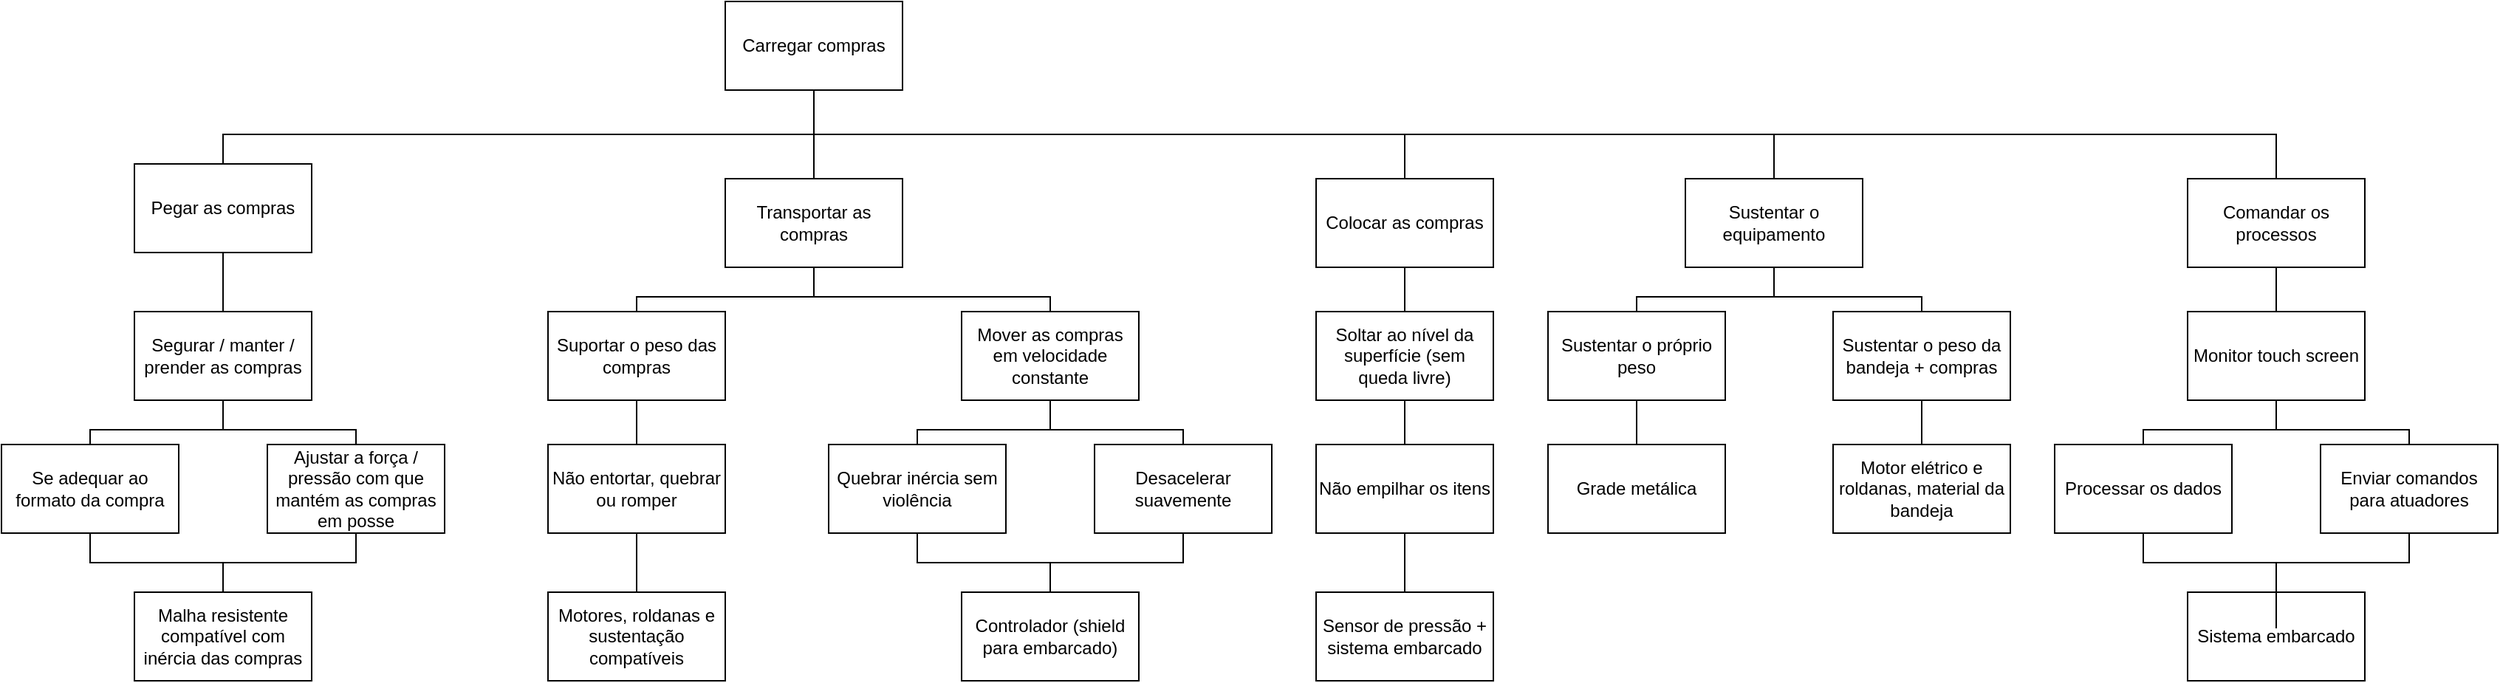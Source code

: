 <mxfile version="15.5.5" type="device"><diagram id="YioEqXRqpF0_OR5a9dhR" name="Page-1"><mxGraphModel dx="2771" dy="804" grid="1" gridSize="10" guides="1" tooltips="1" connect="1" arrows="1" fold="1" page="1" pageScale="1" pageWidth="827" pageHeight="1169" math="0" shadow="0"><root><mxCell id="0"/><mxCell id="1" parent="0"/><mxCell id="7KhEmu7wDIEMzeTXvchu-2" style="edgeStyle=orthogonalEdgeStyle;rounded=0;orthogonalLoop=1;jettySize=auto;html=1;entryX=0.5;entryY=0;entryDx=0;entryDy=0;endArrow=none;endFill=0;" edge="1" parent="1" source="u6u9aksbNFqsXv9Qiak8-1" target="7KhEmu7wDIEMzeTXvchu-1"><mxGeometry relative="1" as="geometry"><Array as="points"><mxPoint x="330" y="270"/><mxPoint x="980" y="270"/></Array></mxGeometry></mxCell><mxCell id="7KhEmu7wDIEMzeTXvchu-8" style="edgeStyle=orthogonalEdgeStyle;rounded=0;orthogonalLoop=1;jettySize=auto;html=1;entryX=0.5;entryY=0;entryDx=0;entryDy=0;endArrow=none;endFill=0;exitX=0.5;exitY=1;exitDx=0;exitDy=0;" edge="1" parent="1" source="u6u9aksbNFqsXv9Qiak8-1" target="7KhEmu7wDIEMzeTXvchu-7"><mxGeometry relative="1" as="geometry"/></mxCell><mxCell id="u6u9aksbNFqsXv9Qiak8-1" value="Carregar compras" style="whiteSpace=wrap;html=1;" parent="1" vertex="1"><mxGeometry x="270" y="180" width="120" height="60" as="geometry"/></mxCell><mxCell id="u6u9aksbNFqsXv9Qiak8-13" style="edgeStyle=orthogonalEdgeStyle;rounded=0;orthogonalLoop=1;jettySize=auto;html=1;endArrow=none;endFill=0;entryX=0.5;entryY=1;entryDx=0;entryDy=0;exitX=0.5;exitY=0;exitDx=0;exitDy=0;" parent="1" source="u6u9aksbNFqsXv9Qiak8-2" target="u6u9aksbNFqsXv9Qiak8-1" edge="1"><mxGeometry relative="1" as="geometry"><mxPoint x="330" y="270" as="targetPoint"/><Array as="points"><mxPoint x="-70" y="270"/><mxPoint x="330" y="270"/></Array></mxGeometry></mxCell><mxCell id="u6u9aksbNFqsXv9Qiak8-2" value="Pegar as compras" style="whiteSpace=wrap;html=1;" parent="1" vertex="1"><mxGeometry x="-130" y="290" width="120" height="60" as="geometry"/></mxCell><mxCell id="u6u9aksbNFqsXv9Qiak8-14" style="edgeStyle=orthogonalEdgeStyle;rounded=0;orthogonalLoop=1;jettySize=auto;html=1;endArrow=none;endFill=0;" parent="1" source="u6u9aksbNFqsXv9Qiak8-3" edge="1"><mxGeometry relative="1" as="geometry"><mxPoint x="330" y="240" as="targetPoint"/></mxGeometry></mxCell><mxCell id="u6u9aksbNFqsXv9Qiak8-3" value="Transportar as compras" style="whiteSpace=wrap;html=1;" parent="1" vertex="1"><mxGeometry x="270" y="300" width="120" height="60" as="geometry"/></mxCell><mxCell id="u6u9aksbNFqsXv9Qiak8-15" style="edgeStyle=orthogonalEdgeStyle;rounded=0;orthogonalLoop=1;jettySize=auto;html=1;entryX=0.5;entryY=1;entryDx=0;entryDy=0;endArrow=none;endFill=0;" parent="1" source="u6u9aksbNFqsXv9Qiak8-4" target="u6u9aksbNFqsXv9Qiak8-1" edge="1"><mxGeometry relative="1" as="geometry"><Array as="points"><mxPoint x="730" y="270"/><mxPoint x="330" y="270"/></Array></mxGeometry></mxCell><mxCell id="u6u9aksbNFqsXv9Qiak8-28" style="edgeStyle=orthogonalEdgeStyle;rounded=0;orthogonalLoop=1;jettySize=auto;html=1;entryX=0.5;entryY=0;entryDx=0;entryDy=0;endArrow=none;endFill=0;" parent="1" source="u6u9aksbNFqsXv9Qiak8-4" target="u6u9aksbNFqsXv9Qiak8-27" edge="1"><mxGeometry relative="1" as="geometry"/></mxCell><mxCell id="u6u9aksbNFqsXv9Qiak8-4" value="Colocar as compras" style="whiteSpace=wrap;html=1;" parent="1" vertex="1"><mxGeometry x="670" y="300" width="120" height="60" as="geometry"/></mxCell><mxCell id="u6u9aksbNFqsXv9Qiak8-12" style="edgeStyle=orthogonalEdgeStyle;rounded=0;orthogonalLoop=1;jettySize=auto;html=1;entryX=0.5;entryY=1;entryDx=0;entryDy=0;endArrow=none;endFill=0;" parent="1" source="u6u9aksbNFqsXv9Qiak8-5" target="u6u9aksbNFqsXv9Qiak8-2" edge="1"><mxGeometry relative="1" as="geometry"/></mxCell><mxCell id="u6u9aksbNFqsXv9Qiak8-5" value="Segurar / manter / prender as compras" style="whiteSpace=wrap;html=1;" parent="1" vertex="1"><mxGeometry x="-130" y="390" width="120" height="60" as="geometry"/></mxCell><mxCell id="u6u9aksbNFqsXv9Qiak8-10" style="edgeStyle=orthogonalEdgeStyle;rounded=0;orthogonalLoop=1;jettySize=auto;html=1;endArrow=none;endFill=0;" parent="1" source="u6u9aksbNFqsXv9Qiak8-6" edge="1"><mxGeometry relative="1" as="geometry"><mxPoint x="-70" y="460" as="targetPoint"/><Array as="points"><mxPoint x="-160" y="470"/><mxPoint x="-70" y="470"/></Array></mxGeometry></mxCell><mxCell id="7KhEmu7wDIEMzeTXvchu-30" style="edgeStyle=orthogonalEdgeStyle;rounded=0;orthogonalLoop=1;jettySize=auto;html=1;entryX=0.5;entryY=0;entryDx=0;entryDy=0;endArrow=none;endFill=0;" edge="1" parent="1" source="u6u9aksbNFqsXv9Qiak8-6" target="7KhEmu7wDIEMzeTXvchu-29"><mxGeometry relative="1" as="geometry"><Array as="points"><mxPoint x="-160" y="560"/><mxPoint x="-70" y="560"/></Array></mxGeometry></mxCell><mxCell id="u6u9aksbNFqsXv9Qiak8-6" value="Se adequar ao formato da compra" style="whiteSpace=wrap;html=1;" parent="1" vertex="1"><mxGeometry x="-220" y="480" width="120" height="60" as="geometry"/></mxCell><mxCell id="u6u9aksbNFqsXv9Qiak8-11" style="edgeStyle=orthogonalEdgeStyle;rounded=0;orthogonalLoop=1;jettySize=auto;html=1;entryX=0.5;entryY=1;entryDx=0;entryDy=0;endArrow=none;endFill=0;" parent="1" source="u6u9aksbNFqsXv9Qiak8-9" target="u6u9aksbNFqsXv9Qiak8-5" edge="1"><mxGeometry relative="1" as="geometry"><mxPoint x="-70" y="470" as="targetPoint"/><Array as="points"><mxPoint x="20" y="470"/><mxPoint x="-70" y="470"/></Array></mxGeometry></mxCell><mxCell id="7KhEmu7wDIEMzeTXvchu-31" style="edgeStyle=orthogonalEdgeStyle;rounded=0;orthogonalLoop=1;jettySize=auto;html=1;entryX=0.5;entryY=0;entryDx=0;entryDy=0;endArrow=none;endFill=0;" edge="1" parent="1" source="u6u9aksbNFqsXv9Qiak8-9" target="7KhEmu7wDIEMzeTXvchu-29"><mxGeometry relative="1" as="geometry"><Array as="points"><mxPoint x="20" y="560"/><mxPoint x="-70" y="560"/></Array></mxGeometry></mxCell><mxCell id="u6u9aksbNFqsXv9Qiak8-9" value="Ajustar a força / pressão com que mantém as compras em posse" style="whiteSpace=wrap;html=1;" parent="1" vertex="1"><mxGeometry x="-40" y="480" width="120" height="60" as="geometry"/></mxCell><mxCell id="u6u9aksbNFqsXv9Qiak8-19" style="edgeStyle=orthogonalEdgeStyle;rounded=0;orthogonalLoop=1;jettySize=auto;html=1;entryX=0.5;entryY=1;entryDx=0;entryDy=0;endArrow=none;endFill=0;" parent="1" source="u6u9aksbNFqsXv9Qiak8-17" target="u6u9aksbNFqsXv9Qiak8-3" edge="1"><mxGeometry relative="1" as="geometry"><Array as="points"><mxPoint x="210" y="380"/><mxPoint x="330" y="380"/></Array></mxGeometry></mxCell><mxCell id="u6u9aksbNFqsXv9Qiak8-17" value="Suportar o peso das compras" style="whiteSpace=wrap;html=1;" parent="1" vertex="1"><mxGeometry x="150" y="390" width="120" height="60" as="geometry"/></mxCell><mxCell id="u6u9aksbNFqsXv9Qiak8-20" style="edgeStyle=orthogonalEdgeStyle;rounded=0;orthogonalLoop=1;jettySize=auto;html=1;entryX=0.5;entryY=1;entryDx=0;entryDy=0;endArrow=none;endFill=0;" parent="1" source="u6u9aksbNFqsXv9Qiak8-18" target="u6u9aksbNFqsXv9Qiak8-3" edge="1"><mxGeometry relative="1" as="geometry"><Array as="points"><mxPoint x="490" y="380"/><mxPoint x="330" y="380"/></Array></mxGeometry></mxCell><mxCell id="u6u9aksbNFqsXv9Qiak8-18" value="Mover as compras em velocidade constante" style="whiteSpace=wrap;html=1;" parent="1" vertex="1"><mxGeometry x="430" y="390" width="120" height="60" as="geometry"/></mxCell><mxCell id="u6u9aksbNFqsXv9Qiak8-22" style="edgeStyle=orthogonalEdgeStyle;rounded=0;orthogonalLoop=1;jettySize=auto;html=1;entryX=0.5;entryY=1;entryDx=0;entryDy=0;endArrow=none;endFill=0;" parent="1" source="u6u9aksbNFqsXv9Qiak8-21" target="u6u9aksbNFqsXv9Qiak8-17" edge="1"><mxGeometry relative="1" as="geometry"/></mxCell><mxCell id="7KhEmu7wDIEMzeTXvchu-28" style="edgeStyle=orthogonalEdgeStyle;rounded=0;orthogonalLoop=1;jettySize=auto;html=1;entryX=0.5;entryY=0;entryDx=0;entryDy=0;endArrow=none;endFill=0;" edge="1" parent="1" source="u6u9aksbNFqsXv9Qiak8-21" target="7KhEmu7wDIEMzeTXvchu-27"><mxGeometry relative="1" as="geometry"/></mxCell><mxCell id="u6u9aksbNFqsXv9Qiak8-21" value="Não entortar, quebrar ou romper" style="whiteSpace=wrap;html=1;" parent="1" vertex="1"><mxGeometry x="150" y="480" width="120" height="60" as="geometry"/></mxCell><mxCell id="u6u9aksbNFqsXv9Qiak8-24" style="edgeStyle=orthogonalEdgeStyle;rounded=0;orthogonalLoop=1;jettySize=auto;html=1;entryX=0.5;entryY=1;entryDx=0;entryDy=0;endArrow=none;endFill=0;" parent="1" source="u6u9aksbNFqsXv9Qiak8-23" target="u6u9aksbNFqsXv9Qiak8-18" edge="1"><mxGeometry relative="1" as="geometry"><Array as="points"><mxPoint x="400" y="470"/><mxPoint x="490" y="470"/></Array></mxGeometry></mxCell><mxCell id="7KhEmu7wDIEMzeTXvchu-26" style="edgeStyle=orthogonalEdgeStyle;rounded=0;orthogonalLoop=1;jettySize=auto;html=1;entryX=0.5;entryY=0;entryDx=0;entryDy=0;endArrow=none;endFill=0;" edge="1" parent="1" source="u6u9aksbNFqsXv9Qiak8-23" target="7KhEmu7wDIEMzeTXvchu-24"><mxGeometry relative="1" as="geometry"><Array as="points"><mxPoint x="400" y="560"/><mxPoint x="490" y="560"/></Array></mxGeometry></mxCell><mxCell id="u6u9aksbNFqsXv9Qiak8-23" value="Quebrar inércia sem violência" style="whiteSpace=wrap;html=1;" parent="1" vertex="1"><mxGeometry x="340" y="480" width="120" height="60" as="geometry"/></mxCell><mxCell id="u6u9aksbNFqsXv9Qiak8-26" style="edgeStyle=orthogonalEdgeStyle;rounded=0;orthogonalLoop=1;jettySize=auto;html=1;entryX=0.5;entryY=1;entryDx=0;entryDy=0;endArrow=none;endFill=0;" parent="1" source="u6u9aksbNFqsXv9Qiak8-25" target="u6u9aksbNFqsXv9Qiak8-18" edge="1"><mxGeometry relative="1" as="geometry"><Array as="points"><mxPoint x="580" y="470"/><mxPoint x="490" y="470"/></Array></mxGeometry></mxCell><mxCell id="7KhEmu7wDIEMzeTXvchu-25" style="edgeStyle=orthogonalEdgeStyle;rounded=0;orthogonalLoop=1;jettySize=auto;html=1;entryX=0.5;entryY=0;entryDx=0;entryDy=0;endArrow=none;endFill=0;" edge="1" parent="1" source="u6u9aksbNFqsXv9Qiak8-25" target="7KhEmu7wDIEMzeTXvchu-24"><mxGeometry relative="1" as="geometry"><Array as="points"><mxPoint x="580" y="560"/><mxPoint x="490" y="560"/></Array></mxGeometry></mxCell><mxCell id="u6u9aksbNFqsXv9Qiak8-25" value="Desacelerar suavemente" style="whiteSpace=wrap;html=1;" parent="1" vertex="1"><mxGeometry x="520" y="480" width="120" height="60" as="geometry"/></mxCell><mxCell id="u6u9aksbNFqsXv9Qiak8-30" style="edgeStyle=orthogonalEdgeStyle;rounded=0;orthogonalLoop=1;jettySize=auto;html=1;entryX=0.5;entryY=0;entryDx=0;entryDy=0;endArrow=none;endFill=0;" parent="1" source="u6u9aksbNFqsXv9Qiak8-27" target="u6u9aksbNFqsXv9Qiak8-29" edge="1"><mxGeometry relative="1" as="geometry"/></mxCell><mxCell id="u6u9aksbNFqsXv9Qiak8-27" value="Soltar ao nível da superfície (sem queda livre)" style="whiteSpace=wrap;html=1;" parent="1" vertex="1"><mxGeometry x="670" y="390" width="120" height="60" as="geometry"/></mxCell><mxCell id="7KhEmu7wDIEMzeTXvchu-23" value="" style="edgeStyle=orthogonalEdgeStyle;rounded=0;orthogonalLoop=1;jettySize=auto;html=1;endArrow=none;endFill=0;" edge="1" parent="1" source="u6u9aksbNFqsXv9Qiak8-29" target="7KhEmu7wDIEMzeTXvchu-22"><mxGeometry relative="1" as="geometry"/></mxCell><mxCell id="u6u9aksbNFqsXv9Qiak8-29" value="Não empilhar os itens" style="whiteSpace=wrap;html=1;" parent="1" vertex="1"><mxGeometry x="670" y="480" width="120" height="60" as="geometry"/></mxCell><mxCell id="7KhEmu7wDIEMzeTXvchu-5" style="edgeStyle=orthogonalEdgeStyle;rounded=0;orthogonalLoop=1;jettySize=auto;html=1;entryX=0.5;entryY=0;entryDx=0;entryDy=0;endArrow=none;endFill=0;" edge="1" parent="1" source="7KhEmu7wDIEMzeTXvchu-1" target="7KhEmu7wDIEMzeTXvchu-3"><mxGeometry relative="1" as="geometry"><Array as="points"><mxPoint x="980" y="380"/><mxPoint x="887" y="380"/></Array></mxGeometry></mxCell><mxCell id="7KhEmu7wDIEMzeTXvchu-6" style="edgeStyle=orthogonalEdgeStyle;rounded=0;orthogonalLoop=1;jettySize=auto;html=1;entryX=0.5;entryY=0;entryDx=0;entryDy=0;endArrow=none;endFill=0;exitX=0.5;exitY=1;exitDx=0;exitDy=0;" edge="1" parent="1" source="7KhEmu7wDIEMzeTXvchu-1" target="7KhEmu7wDIEMzeTXvchu-4"><mxGeometry relative="1" as="geometry"><Array as="points"><mxPoint x="980" y="380"/><mxPoint x="1080" y="380"/></Array></mxGeometry></mxCell><mxCell id="7KhEmu7wDIEMzeTXvchu-1" value="Sustentar o equipamento" style="whiteSpace=wrap;html=1;" vertex="1" parent="1"><mxGeometry x="920" y="300" width="120" height="60" as="geometry"/></mxCell><mxCell id="7KhEmu7wDIEMzeTXvchu-19" style="edgeStyle=orthogonalEdgeStyle;rounded=0;orthogonalLoop=1;jettySize=auto;html=1;entryX=0.5;entryY=0;entryDx=0;entryDy=0;endArrow=none;endFill=0;" edge="1" parent="1" source="7KhEmu7wDIEMzeTXvchu-3" target="7KhEmu7wDIEMzeTXvchu-18"><mxGeometry relative="1" as="geometry"/></mxCell><mxCell id="7KhEmu7wDIEMzeTXvchu-3" value="Sustentar o próprio peso" style="rounded=0;whiteSpace=wrap;html=1;" vertex="1" parent="1"><mxGeometry x="827" y="390" width="120" height="60" as="geometry"/></mxCell><mxCell id="7KhEmu7wDIEMzeTXvchu-21" style="edgeStyle=orthogonalEdgeStyle;rounded=0;orthogonalLoop=1;jettySize=auto;html=1;entryX=0.5;entryY=0;entryDx=0;entryDy=0;endArrow=none;endFill=0;" edge="1" parent="1" source="7KhEmu7wDIEMzeTXvchu-4" target="7KhEmu7wDIEMzeTXvchu-20"><mxGeometry relative="1" as="geometry"/></mxCell><mxCell id="7KhEmu7wDIEMzeTXvchu-4" value="Sustentar o peso da bandeja + compras" style="whiteSpace=wrap;html=1;" vertex="1" parent="1"><mxGeometry x="1020" y="390" width="120" height="60" as="geometry"/></mxCell><mxCell id="7KhEmu7wDIEMzeTXvchu-10" style="edgeStyle=orthogonalEdgeStyle;rounded=0;orthogonalLoop=1;jettySize=auto;html=1;entryX=0.5;entryY=0;entryDx=0;entryDy=0;endArrow=none;endFill=0;" edge="1" parent="1" source="7KhEmu7wDIEMzeTXvchu-7" target="7KhEmu7wDIEMzeTXvchu-9"><mxGeometry relative="1" as="geometry"/></mxCell><mxCell id="7KhEmu7wDIEMzeTXvchu-7" value="Comandar os processos" style="whiteSpace=wrap;html=1;" vertex="1" parent="1"><mxGeometry x="1260" y="300" width="120" height="60" as="geometry"/></mxCell><mxCell id="7KhEmu7wDIEMzeTXvchu-12" style="edgeStyle=orthogonalEdgeStyle;rounded=0;orthogonalLoop=1;jettySize=auto;html=1;entryX=0.5;entryY=0;entryDx=0;entryDy=0;endArrow=none;endFill=0;" edge="1" parent="1" source="7KhEmu7wDIEMzeTXvchu-9" target="7KhEmu7wDIEMzeTXvchu-11"><mxGeometry relative="1" as="geometry"><Array as="points"><mxPoint x="1320" y="470"/><mxPoint x="1230" y="470"/></Array></mxGeometry></mxCell><mxCell id="7KhEmu7wDIEMzeTXvchu-15" style="edgeStyle=orthogonalEdgeStyle;rounded=0;orthogonalLoop=1;jettySize=auto;html=1;entryX=0.5;entryY=0;entryDx=0;entryDy=0;endArrow=none;endFill=0;" edge="1" parent="1" source="7KhEmu7wDIEMzeTXvchu-9" target="7KhEmu7wDIEMzeTXvchu-14"><mxGeometry relative="1" as="geometry"><Array as="points"><mxPoint x="1320" y="470"/><mxPoint x="1410" y="470"/></Array></mxGeometry></mxCell><mxCell id="7KhEmu7wDIEMzeTXvchu-9" value="Monitor touch screen" style="whiteSpace=wrap;html=1;" vertex="1" parent="1"><mxGeometry x="1260" y="390" width="120" height="60" as="geometry"/></mxCell><mxCell id="7KhEmu7wDIEMzeTXvchu-16" style="edgeStyle=orthogonalEdgeStyle;rounded=0;orthogonalLoop=1;jettySize=auto;html=1;entryX=0.5;entryY=0;entryDx=0;entryDy=0;endArrow=none;endFill=0;" edge="1" parent="1" source="7KhEmu7wDIEMzeTXvchu-11" target="7KhEmu7wDIEMzeTXvchu-13"><mxGeometry relative="1" as="geometry"><Array as="points"><mxPoint x="1230" y="560"/><mxPoint x="1320" y="560"/></Array></mxGeometry></mxCell><mxCell id="7KhEmu7wDIEMzeTXvchu-11" value="Processar os dados" style="whiteSpace=wrap;html=1;" vertex="1" parent="1"><mxGeometry x="1170" y="480" width="120" height="60" as="geometry"/></mxCell><mxCell id="7KhEmu7wDIEMzeTXvchu-13" value="Sistema embarcado" style="whiteSpace=wrap;html=1;" vertex="1" parent="1"><mxGeometry x="1260" y="580" width="120" height="60" as="geometry"/></mxCell><mxCell id="7KhEmu7wDIEMzeTXvchu-17" style="edgeStyle=orthogonalEdgeStyle;rounded=0;orthogonalLoop=1;jettySize=auto;html=1;endArrow=none;endFill=0;" edge="1" parent="1" source="7KhEmu7wDIEMzeTXvchu-14"><mxGeometry relative="1" as="geometry"><mxPoint x="1320" y="604.5" as="targetPoint"/><Array as="points"><mxPoint x="1410" y="560"/><mxPoint x="1320" y="560"/></Array></mxGeometry></mxCell><mxCell id="7KhEmu7wDIEMzeTXvchu-14" value="Enviar comandos para atuadores" style="whiteSpace=wrap;html=1;" vertex="1" parent="1"><mxGeometry x="1350" y="480" width="120" height="60" as="geometry"/></mxCell><mxCell id="7KhEmu7wDIEMzeTXvchu-18" value="Grade metálica" style="whiteSpace=wrap;html=1;" vertex="1" parent="1"><mxGeometry x="827" y="480" width="120" height="60" as="geometry"/></mxCell><mxCell id="7KhEmu7wDIEMzeTXvchu-20" value="Motor elétrico e roldanas, material da bandeja" style="whiteSpace=wrap;html=1;" vertex="1" parent="1"><mxGeometry x="1020" y="480" width="120" height="60" as="geometry"/></mxCell><mxCell id="7KhEmu7wDIEMzeTXvchu-22" value="Sensor de pressão + sistema embarcado" style="whiteSpace=wrap;html=1;" vertex="1" parent="1"><mxGeometry x="670" y="580" width="120" height="60" as="geometry"/></mxCell><mxCell id="7KhEmu7wDIEMzeTXvchu-24" value="Controlador (shield para embarcado)" style="whiteSpace=wrap;html=1;" vertex="1" parent="1"><mxGeometry x="430" y="580" width="120" height="60" as="geometry"/></mxCell><mxCell id="7KhEmu7wDIEMzeTXvchu-27" value="Motores, roldanas e sustentação compatíveis" style="whiteSpace=wrap;html=1;" vertex="1" parent="1"><mxGeometry x="150" y="580" width="120" height="60" as="geometry"/></mxCell><mxCell id="7KhEmu7wDIEMzeTXvchu-29" value="Malha resistente compatível com inércia das compras" style="whiteSpace=wrap;html=1;" vertex="1" parent="1"><mxGeometry x="-130" y="580" width="120" height="60" as="geometry"/></mxCell></root></mxGraphModel></diagram></mxfile>